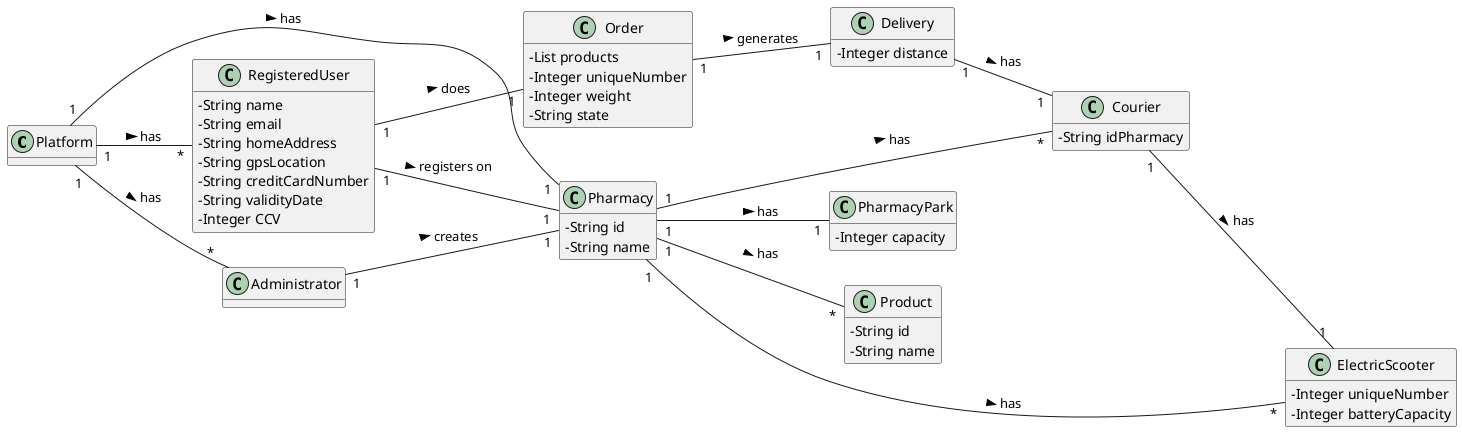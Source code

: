 @startuml
skinparam classAttributeIconSize 0
hide methods
left to right direction

class Platform {

}


class Administrator {

}

class Courier {
  -String idPharmacy
}

class ElectricScooter {
  -Integer uniqueNumber
  -Integer batteryCapacity

}

class Pharmacy {
  -String id
  -String name
}

class PharmacyPark {
  -Integer capacity

}

class RegisteredUser {
  -String name
  -String email
  -String homeAddress
  -String gpsLocation
  -String creditCardNumber
  -String validityDate
  -Integer CCV
}

class Product {
  -String id
  -String name
}

class Order {
    -List products
    -Integer uniqueNumber
    -Integer weight
    -String state
}

class Delivery {
    -Integer distance
}


Platform "1" -- "*" Administrator : has >

Platform "1" -- "*" RegisteredUser : has >


Platform "1" -- "1" Pharmacy : has >

Administrator "1" -- "1" Pharmacy : creates >

RegisteredUser "1" -- "1" Pharmacy : registers on >

RegisteredUser "1" -- "1" Order : does >

Order "1" -- "1" Delivery : generates >

Pharmacy "1" -- "1" PharmacyPark : has >

Pharmacy "1" -- "*" Courier : has >

Pharmacy "1" -- "*" Product : has >

Courier "1" -- "1" ElectricScooter : has >

Pharmacy "1" -- "*" ElectricScooter : has >

Delivery "1" -- "1" Courier : has >

@enduml
